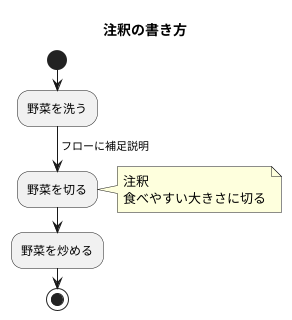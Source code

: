 @startuml 注釈
title 注釈の書き方
start
:野菜を洗う;
-> フローに補足説明;
:野菜を切る;
note right
注釈
食べやすい大きさに切る
end note
:野菜を炒める;
stop
@enduml
